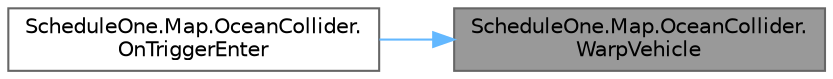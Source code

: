 digraph "ScheduleOne.Map.OceanCollider.WarpVehicle"
{
 // LATEX_PDF_SIZE
  bgcolor="transparent";
  edge [fontname=Helvetica,fontsize=10,labelfontname=Helvetica,labelfontsize=10];
  node [fontname=Helvetica,fontsize=10,shape=box,height=0.2,width=0.4];
  rankdir="RL";
  Node1 [id="Node000001",label="ScheduleOne.Map.OceanCollider.\lWarpVehicle",height=0.2,width=0.4,color="gray40", fillcolor="grey60", style="filled", fontcolor="black",tooltip=" "];
  Node1 -> Node2 [id="edge1_Node000001_Node000002",dir="back",color="steelblue1",style="solid",tooltip=" "];
  Node2 [id="Node000002",label="ScheduleOne.Map.OceanCollider.\lOnTriggerEnter",height=0.2,width=0.4,color="grey40", fillcolor="white", style="filled",URL="$class_schedule_one_1_1_map_1_1_ocean_collider.html#a70a05eedd346fc849460545e06b7fe0b",tooltip=" "];
}
